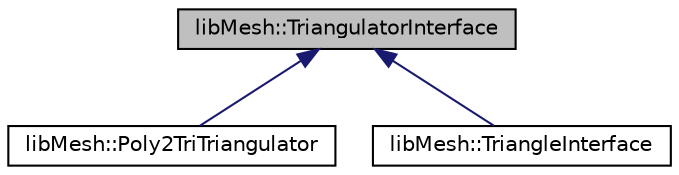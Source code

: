 digraph "libMesh::TriangulatorInterface"
{
 // INTERACTIVE_SVG=YES
  edge [fontname="Helvetica",fontsize="10",labelfontname="Helvetica",labelfontsize="10"];
  node [fontname="Helvetica",fontsize="10",shape=record];
  Node1 [label="libMesh::TriangulatorInterface",height=0.2,width=0.4,color="black", fillcolor="grey75", style="filled" fontcolor="black"];
  Node1 -> Node2 [dir="back",color="midnightblue",fontsize="10",style="solid",fontname="Helvetica"];
  Node2 [label="libMesh::Poly2TriTriangulator",height=0.2,width=0.4,color="black", fillcolor="white", style="filled",URL="$classlibMesh_1_1Poly2TriTriangulator.html",tooltip="A C++ interface between LibMesh and the poly2tri library, with custom code for Steiner point insertio..."];
  Node1 -> Node3 [dir="back",color="midnightblue",fontsize="10",style="solid",fontname="Helvetica"];
  Node3 [label="libMesh::TriangleInterface",height=0.2,width=0.4,color="black", fillcolor="white", style="filled",URL="$classlibMesh_1_1TriangleInterface.html",tooltip="A C++ interface between LibMesh and the Triangle library written by J.R. "];
}
